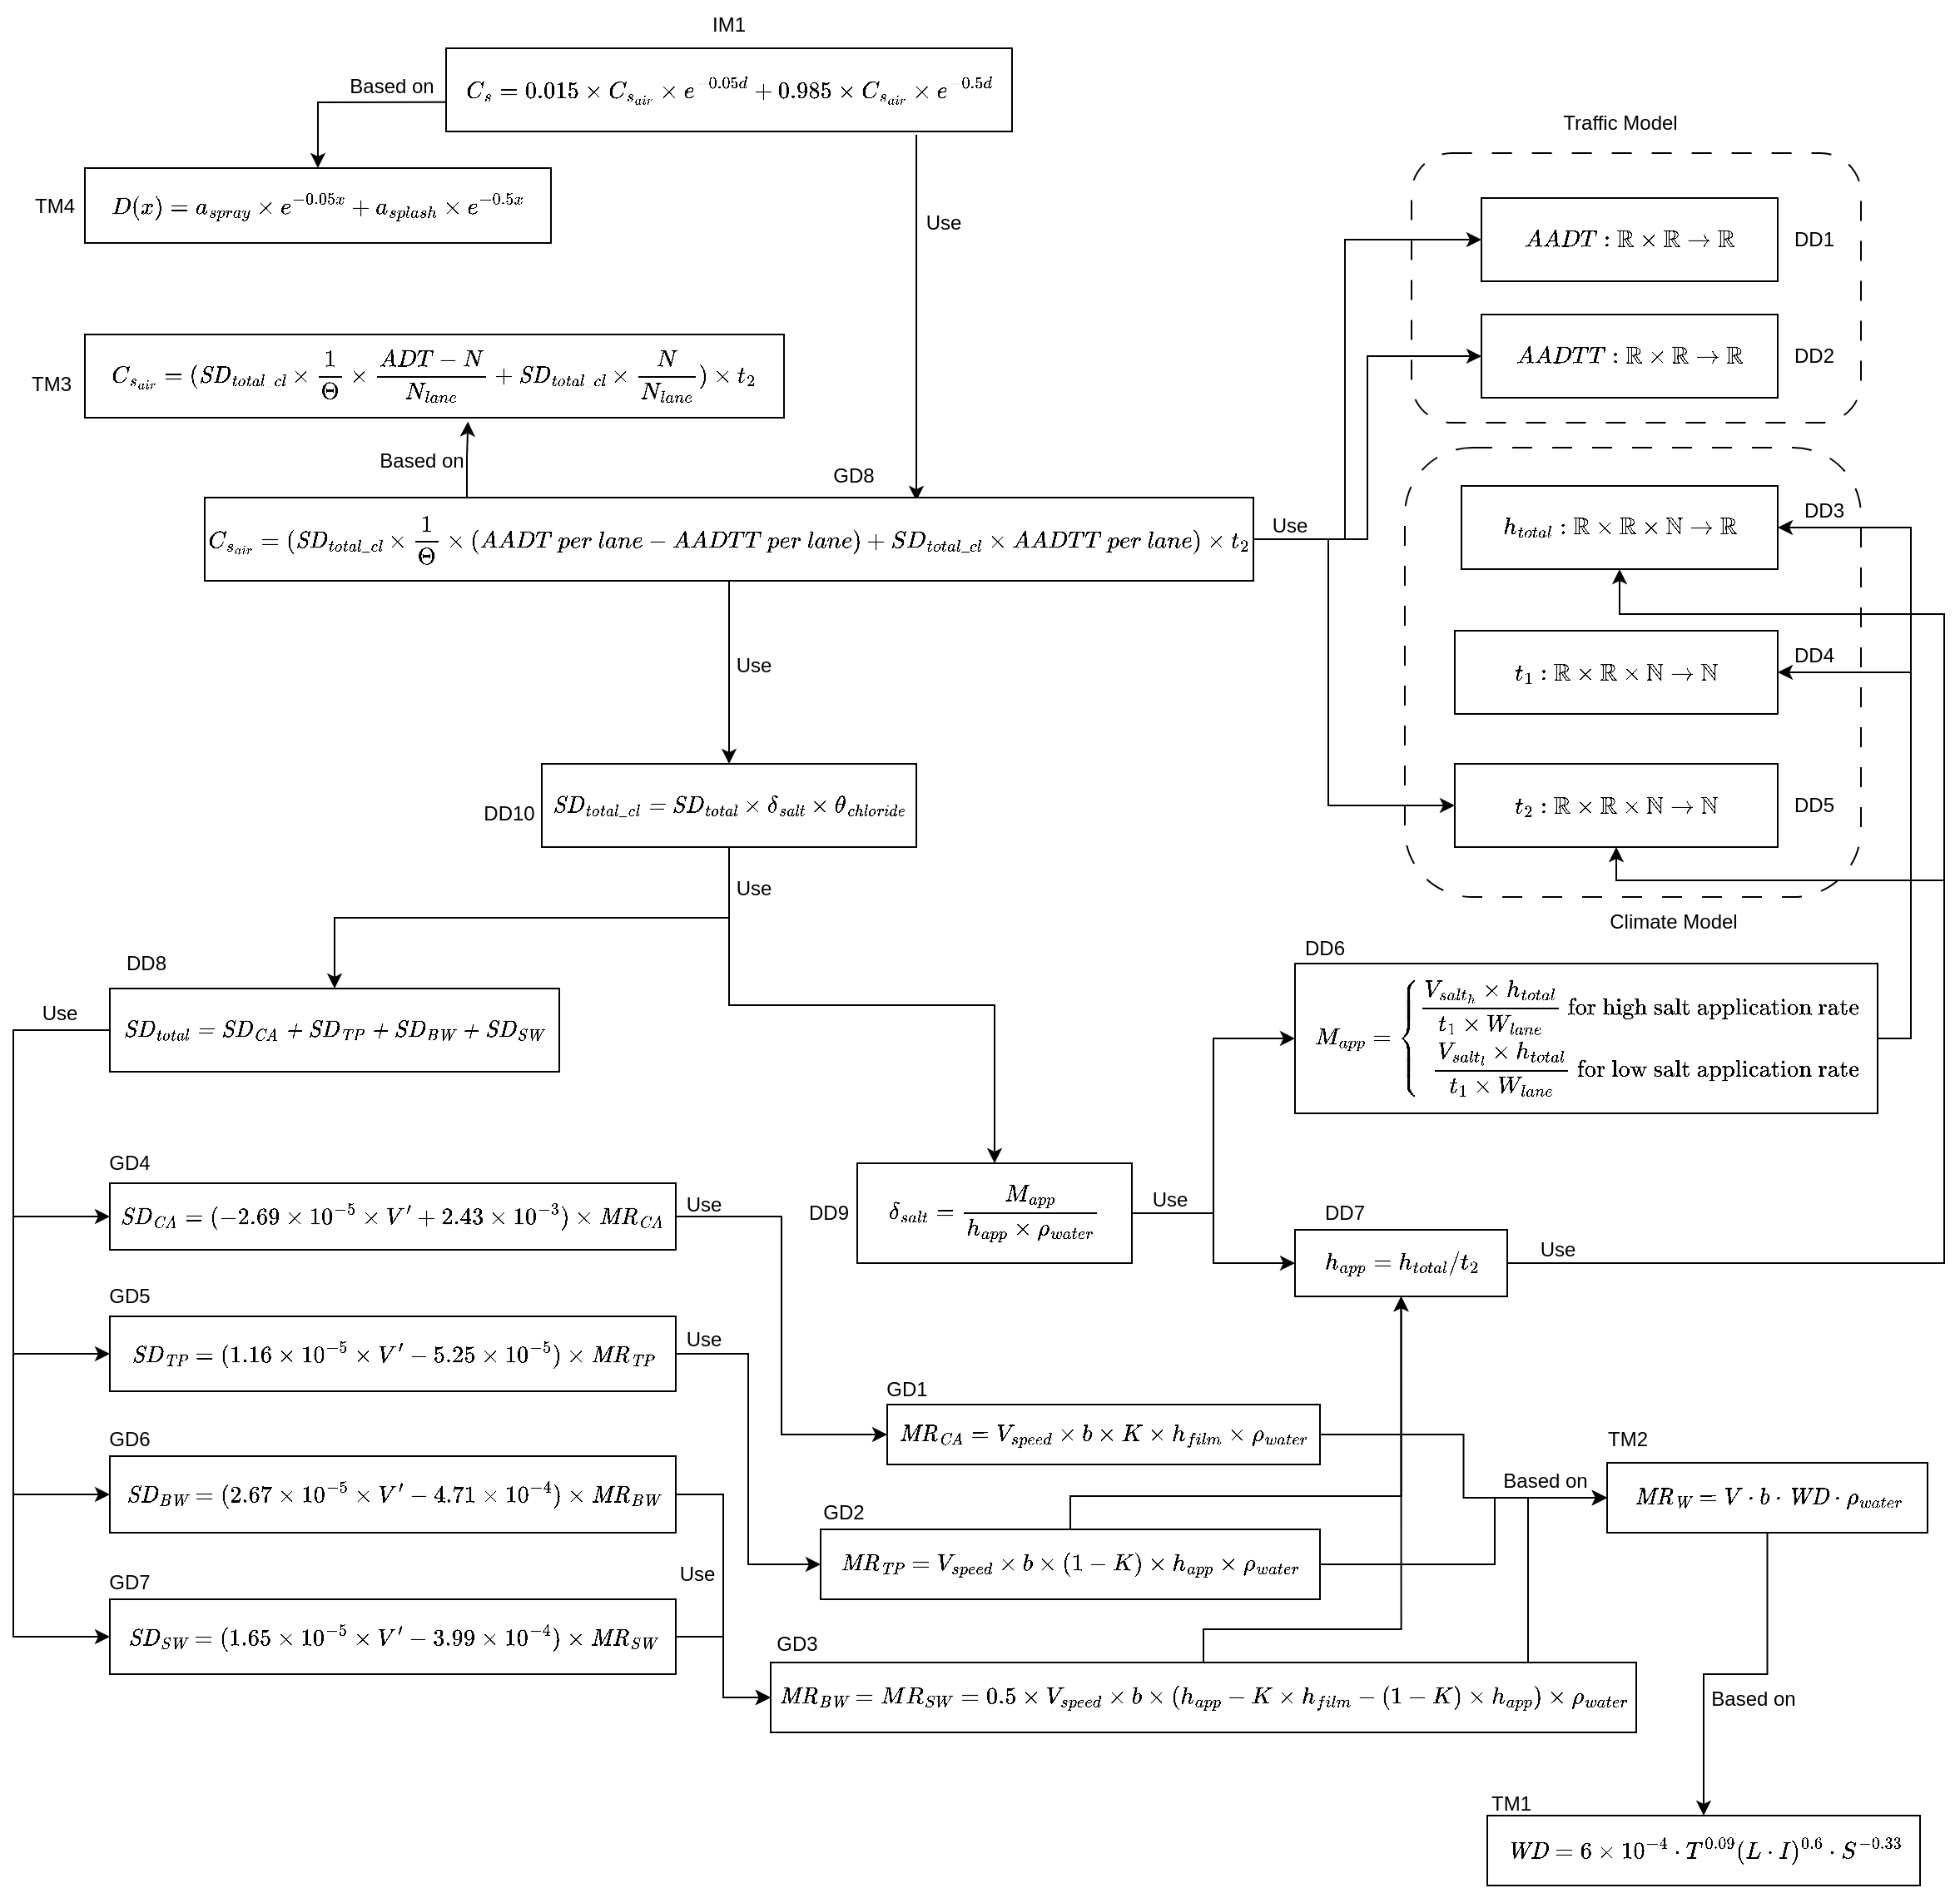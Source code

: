 <mxfile version="24.6.2" type="device">
  <diagram name="Page-1" id="1k6B99gD8dEa5np927o4">
    <mxGraphModel dx="592" dy="1712" grid="1" gridSize="10" guides="1" tooltips="1" connect="1" arrows="1" fold="1" page="1" pageScale="1" pageWidth="850" pageHeight="1100" math="1" shadow="0">
      <root>
        <mxCell id="0" />
        <mxCell id="1" parent="0" />
        <mxCell id="QRUZjEv_CoTgl3wLpoFF-10" value="" style="rounded=1;whiteSpace=wrap;html=1;fillColor=none;strokeColor=default;dashed=1;dashPattern=12 12;" parent="1" vertex="1">
          <mxGeometry x="846" y="-40" width="274" height="270" as="geometry" />
        </mxCell>
        <mxCell id="-X4KIvyzEZClRnqMIglF-11" value="GD8" style="text;html=1;align=center;verticalAlign=middle;whiteSpace=wrap;rounded=0;" parent="1" vertex="1">
          <mxGeometry x="485" y="-38" width="60" height="30" as="geometry" />
        </mxCell>
        <mxCell id="-X4KIvyzEZClRnqMIglF-14" value="IM1" style="text;html=1;align=center;verticalAlign=middle;whiteSpace=wrap;rounded=0;" parent="1" vertex="1">
          <mxGeometry x="410" y="-309" width="60" height="30" as="geometry" />
        </mxCell>
        <mxCell id="QRUZjEv_CoTgl3wLpoFF-20" style="edgeStyle=orthogonalEdgeStyle;rounded=0;orthogonalLoop=1;jettySize=auto;html=1;exitX=0;exitY=0.5;exitDx=0;exitDy=0;entryX=0.5;entryY=0;entryDx=0;entryDy=0;" parent="1" target="QRUZjEv_CoTgl3wLpoFF-19" edge="1">
          <mxGeometry relative="1" as="geometry">
            <mxPoint x="413" y="-248" as="sourcePoint" />
          </mxGeometry>
        </mxCell>
        <mxCell id="QRUZjEv_CoTgl3wLpoFF-62" style="edgeStyle=orthogonalEdgeStyle;rounded=0;orthogonalLoop=1;jettySize=auto;html=1;entryX=0.5;entryY=0;entryDx=0;entryDy=0;" parent="1" edge="1">
          <mxGeometry relative="1" as="geometry">
            <mxPoint x="552.5" y="-228" as="sourcePoint" />
            <mxPoint x="552.5" y="-8" as="targetPoint" />
          </mxGeometry>
        </mxCell>
        <mxCell id="-X4KIvyzEZClRnqMIglF-18" value="$$C_s = 0.015 \times C_{s_{air}} \times e^{-0.05d} + 0.985 \times C_{s_{air}} \times e^{-0.5d}$$" style="rounded=0;whiteSpace=wrap;html=1;" parent="1" vertex="1">
          <mxGeometry x="270" y="-280" width="340" height="50" as="geometry" />
        </mxCell>
        <mxCell id="QRUZjEv_CoTgl3wLpoFF-63" style="edgeStyle=orthogonalEdgeStyle;rounded=0;orthogonalLoop=1;jettySize=auto;html=1;exitX=0.5;exitY=1;exitDx=0;exitDy=0;entryX=0.5;entryY=0;entryDx=0;entryDy=0;" parent="1" source="-X4KIvyzEZClRnqMIglF-19" target="QRUZjEv_CoTgl3wLpoFF-16" edge="1">
          <mxGeometry relative="1" as="geometry" />
        </mxCell>
        <mxCell id="QRUZjEv_CoTgl3wLpoFF-106" style="edgeStyle=orthogonalEdgeStyle;rounded=0;orthogonalLoop=1;jettySize=auto;html=1;entryX=0;entryY=0.5;entryDx=0;entryDy=0;fontFamily=Helvetica;fontSize=12;fontColor=default;" parent="1" source="-X4KIvyzEZClRnqMIglF-19" target="-X4KIvyzEZClRnqMIglF-23" edge="1">
          <mxGeometry relative="1" as="geometry">
            <Array as="points">
              <mxPoint x="810" y="15" />
              <mxPoint x="810" y="-165" />
            </Array>
          </mxGeometry>
        </mxCell>
        <mxCell id="QRUZjEv_CoTgl3wLpoFF-107" style="edgeStyle=orthogonalEdgeStyle;rounded=0;orthogonalLoop=1;jettySize=auto;html=1;entryX=0;entryY=0.5;entryDx=0;entryDy=0;fontFamily=Helvetica;fontSize=12;fontColor=default;" parent="1" source="-X4KIvyzEZClRnqMIglF-19" target="-X4KIvyzEZClRnqMIglF-25" edge="1">
          <mxGeometry relative="1" as="geometry" />
        </mxCell>
        <mxCell id="QRUZjEv_CoTgl3wLpoFF-116" style="edgeStyle=orthogonalEdgeStyle;rounded=0;orthogonalLoop=1;jettySize=auto;html=1;entryX=0;entryY=0.5;entryDx=0;entryDy=0;fontFamily=Helvetica;fontSize=12;fontColor=default;" parent="1" source="-X4KIvyzEZClRnqMIglF-19" target="QRUZjEv_CoTgl3wLpoFF-3" edge="1">
          <mxGeometry relative="1" as="geometry">
            <Array as="points">
              <mxPoint x="800" y="15" />
              <mxPoint x="800" y="175" />
            </Array>
          </mxGeometry>
        </mxCell>
        <mxCell id="-X4KIvyzEZClRnqMIglF-19" value="$$C_{s_{air}} = (\mathit{SD_{total\_cl}} \times \frac{1}{\Theta} \times (AADT~ per~ lane - AADTT ~per~ lane) + SD_{total\_cl} \times AADTT ~per~ lane) \times t_2$$" style="rounded=0;whiteSpace=wrap;html=1;" parent="1" vertex="1">
          <mxGeometry x="125" y="-10" width="630" height="50" as="geometry" />
        </mxCell>
        <mxCell id="-X4KIvyzEZClRnqMIglF-22" value="Use" style="text;html=1;align=center;verticalAlign=middle;whiteSpace=wrap;rounded=0;" parent="1" vertex="1">
          <mxGeometry x="539" y="-190" width="60" height="30" as="geometry" />
        </mxCell>
        <mxCell id="QRUZjEv_CoTgl3wLpoFF-6" value="DD3" style="text;html=1;align=center;verticalAlign=middle;whiteSpace=wrap;rounded=0;" parent="1" vertex="1">
          <mxGeometry x="1067.5" y="-17" width="60" height="30" as="geometry" />
        </mxCell>
        <mxCell id="QRUZjEv_CoTgl3wLpoFF-7" value="DD4" style="text;html=1;align=center;verticalAlign=middle;whiteSpace=wrap;rounded=0;" parent="1" vertex="1">
          <mxGeometry x="1062" y="70" width="60" height="30" as="geometry" />
        </mxCell>
        <mxCell id="QRUZjEv_CoTgl3wLpoFF-8" value="DD5" style="text;html=1;align=center;verticalAlign=middle;whiteSpace=wrap;rounded=0;" parent="1" vertex="1">
          <mxGeometry x="1062" y="160" width="60" height="30" as="geometry" />
        </mxCell>
        <mxCell id="QRUZjEv_CoTgl3wLpoFF-102" style="edgeStyle=orthogonalEdgeStyle;rounded=0;orthogonalLoop=1;jettySize=auto;html=1;entryX=0.5;entryY=0;entryDx=0;entryDy=0;" parent="1" source="QRUZjEv_CoTgl3wLpoFF-16" target="QRUZjEv_CoTgl3wLpoFF-18" edge="1">
          <mxGeometry relative="1" as="geometry" />
        </mxCell>
        <mxCell id="QRUZjEv_CoTgl3wLpoFF-103" style="edgeStyle=orthogonalEdgeStyle;rounded=0;orthogonalLoop=1;jettySize=auto;html=1;entryX=0.5;entryY=0;entryDx=0;entryDy=0;" parent="1" source="QRUZjEv_CoTgl3wLpoFF-16" target="QRUZjEv_CoTgl3wLpoFF-17" edge="1">
          <mxGeometry relative="1" as="geometry" />
        </mxCell>
        <mxCell id="QRUZjEv_CoTgl3wLpoFF-16" value="$$\mathit{SD_{total\_cl} =SD_{total} \times \delta_{salt} \times \theta_{chloride}}$$" style="rounded=0;whiteSpace=wrap;html=1;" parent="1" vertex="1">
          <mxGeometry x="327.5" y="150" width="225" height="50" as="geometry" />
        </mxCell>
        <mxCell id="QRUZjEv_CoTgl3wLpoFF-104" style="edgeStyle=orthogonalEdgeStyle;rounded=0;orthogonalLoop=1;jettySize=auto;html=1;entryX=0;entryY=0.5;entryDx=0;entryDy=0;fontFamily=Helvetica;fontSize=12;fontColor=default;" parent="1" source="QRUZjEv_CoTgl3wLpoFF-18" target="QRUZjEv_CoTgl3wLpoFF-25" edge="1">
          <mxGeometry relative="1" as="geometry" />
        </mxCell>
        <mxCell id="QRUZjEv_CoTgl3wLpoFF-105" style="edgeStyle=orthogonalEdgeStyle;rounded=0;orthogonalLoop=1;jettySize=auto;html=1;entryX=0;entryY=0.5;entryDx=0;entryDy=0;fontFamily=Helvetica;fontSize=12;fontColor=default;" parent="1" source="QRUZjEv_CoTgl3wLpoFF-18" target="QRUZjEv_CoTgl3wLpoFF-26" edge="1">
          <mxGeometry relative="1" as="geometry" />
        </mxCell>
        <mxCell id="QRUZjEv_CoTgl3wLpoFF-18" value="$$\delta_{salt} =\frac{M_{app}}{h_{app} \times \rho_{water}}$$" style="rounded=0;whiteSpace=wrap;html=1;" parent="1" vertex="1">
          <mxGeometry x="517" y="390" width="165" height="60" as="geometry" />
        </mxCell>
        <mxCell id="QRUZjEv_CoTgl3wLpoFF-19" value="$$D(x) = a_{spray} \times e^{-0.05x} + a_{splash} \times e^{-0.5x}$$" style="rounded=0;whiteSpace=wrap;html=1;" parent="1" vertex="1">
          <mxGeometry x="53" y="-208" width="280" height="45" as="geometry" />
        </mxCell>
        <mxCell id="QRUZjEv_CoTgl3wLpoFF-21" value="Based on" style="text;html=1;align=center;verticalAlign=middle;resizable=0;points=[];autosize=1;strokeColor=none;fillColor=none;" parent="1" vertex="1">
          <mxGeometry x="202" y="-272" width="70" height="30" as="geometry" />
        </mxCell>
        <mxCell id="QRUZjEv_CoTgl3wLpoFF-22" value="DD10" style="text;html=1;align=center;verticalAlign=middle;whiteSpace=wrap;rounded=0;" parent="1" vertex="1">
          <mxGeometry x="278" y="165" width="60" height="30" as="geometry" />
        </mxCell>
        <mxCell id="QRUZjEv_CoTgl3wLpoFF-24" value="DD9" style="text;html=1;align=center;verticalAlign=middle;whiteSpace=wrap;rounded=0;" parent="1" vertex="1">
          <mxGeometry x="470" y="405" width="60" height="30" as="geometry" />
        </mxCell>
        <mxCell id="QRUZjEv_CoTgl3wLpoFF-111" style="edgeStyle=orthogonalEdgeStyle;rounded=0;orthogonalLoop=1;jettySize=auto;html=1;entryX=0.5;entryY=1;entryDx=0;entryDy=0;fontFamily=Helvetica;fontSize=12;fontColor=default;" parent="1" source="QRUZjEv_CoTgl3wLpoFF-26" target="QRUZjEv_CoTgl3wLpoFF-3" edge="1">
          <mxGeometry relative="1" as="geometry">
            <Array as="points">
              <mxPoint x="1170" y="450" />
              <mxPoint x="1170" y="220" />
              <mxPoint x="973" y="220" />
            </Array>
          </mxGeometry>
        </mxCell>
        <mxCell id="QRUZjEv_CoTgl3wLpoFF-114" style="edgeStyle=orthogonalEdgeStyle;rounded=0;orthogonalLoop=1;jettySize=auto;html=1;entryX=0.5;entryY=1;entryDx=0;entryDy=0;fontFamily=Helvetica;fontSize=12;fontColor=default;" parent="1" source="QRUZjEv_CoTgl3wLpoFF-26" target="-X4KIvyzEZClRnqMIglF-26" edge="1">
          <mxGeometry relative="1" as="geometry">
            <Array as="points">
              <mxPoint x="1170" y="450" />
              <mxPoint x="1170" y="60" />
              <mxPoint x="975" y="60" />
            </Array>
          </mxGeometry>
        </mxCell>
        <mxCell id="QRUZjEv_CoTgl3wLpoFF-26" value="$$h_{app} = h_{total}/t_2$$" style="rounded=0;whiteSpace=wrap;html=1;" parent="1" vertex="1">
          <mxGeometry x="780" y="430" width="127.5" height="40" as="geometry" />
        </mxCell>
        <mxCell id="QRUZjEv_CoTgl3wLpoFF-28" value="DD7" style="text;html=1;align=center;verticalAlign=middle;whiteSpace=wrap;rounded=0;" parent="1" vertex="1">
          <mxGeometry x="780" y="405" width="60" height="30" as="geometry" />
        </mxCell>
        <mxCell id="QRUZjEv_CoTgl3wLpoFF-52" value="TM4" style="text;html=1;align=center;verticalAlign=middle;whiteSpace=wrap;rounded=0;" parent="1" vertex="1">
          <mxGeometry x="5" y="-200.5" width="60" height="30" as="geometry" />
        </mxCell>
        <mxCell id="QRUZjEv_CoTgl3wLpoFF-53" value="$$C_{{s}_{air}} = (\mathit{SD_{total\_cl}} \times \frac{1}{\Theta} \times \frac{ADT-N}{N_{lane}}+ \mathit{SD_{total\_cl}} \times \frac{N}{N_{lane}}) \times t_2$$" style="rounded=0;whiteSpace=wrap;html=1;" parent="1" vertex="1">
          <mxGeometry x="53" y="-108" width="420" height="50" as="geometry" />
        </mxCell>
        <mxCell id="QRUZjEv_CoTgl3wLpoFF-54" value="TM3" style="text;html=1;align=center;verticalAlign=middle;whiteSpace=wrap;rounded=0;" parent="1" vertex="1">
          <mxGeometry x="3" y="-93" width="60" height="30" as="geometry" />
        </mxCell>
        <mxCell id="QRUZjEv_CoTgl3wLpoFF-59" value="$$\mathit{WD} = 6 \times 10^{-4} \cdot T^{0.09} (L \cdot I)^{0.6} \cdot S^{-0.33}$$" style="rounded=0;whiteSpace=wrap;html=1;" parent="1" vertex="1">
          <mxGeometry x="895.5" y="782" width="260" height="42" as="geometry" />
        </mxCell>
        <mxCell id="QRUZjEv_CoTgl3wLpoFF-60" value="TM1" style="text;html=1;align=center;verticalAlign=middle;whiteSpace=wrap;rounded=0;" parent="1" vertex="1">
          <mxGeometry x="880" y="760" width="60" height="30" as="geometry" />
        </mxCell>
        <mxCell id="QRUZjEv_CoTgl3wLpoFF-66" value="Use" style="text;html=1;align=center;verticalAlign=middle;whiteSpace=wrap;rounded=0;" parent="1" vertex="1">
          <mxGeometry x="425" y="76" width="60" height="30" as="geometry" />
        </mxCell>
        <mxCell id="QRUZjEv_CoTgl3wLpoFF-72" value="Use" style="text;html=1;align=center;verticalAlign=middle;whiteSpace=wrap;rounded=0;" parent="1" vertex="1">
          <mxGeometry x="675" y="397" width="60" height="30" as="geometry" />
        </mxCell>
        <mxCell id="QRUZjEv_CoTgl3wLpoFF-4" value="DD1" style="text;html=1;align=center;verticalAlign=middle;whiteSpace=wrap;rounded=0;" parent="1" vertex="1">
          <mxGeometry x="1062" y="-180" width="60" height="30" as="geometry" />
        </mxCell>
        <mxCell id="QRUZjEv_CoTgl3wLpoFF-5" value="DD2" style="text;html=1;align=center;verticalAlign=middle;whiteSpace=wrap;rounded=0;" parent="1" vertex="1">
          <mxGeometry x="1062" y="-110" width="60" height="30" as="geometry" />
        </mxCell>
        <mxCell id="QRUZjEv_CoTgl3wLpoFF-109" style="edgeStyle=orthogonalEdgeStyle;rounded=0;orthogonalLoop=1;jettySize=auto;html=1;entryX=1;entryY=0.5;entryDx=0;entryDy=0;fontFamily=Helvetica;fontSize=12;fontColor=default;" parent="1" source="QRUZjEv_CoTgl3wLpoFF-25" target="QRUZjEv_CoTgl3wLpoFF-2" edge="1">
          <mxGeometry relative="1" as="geometry">
            <Array as="points">
              <mxPoint x="1150" y="315" />
              <mxPoint x="1150" y="95" />
            </Array>
          </mxGeometry>
        </mxCell>
        <mxCell id="QRUZjEv_CoTgl3wLpoFF-115" style="edgeStyle=orthogonalEdgeStyle;rounded=0;orthogonalLoop=1;jettySize=auto;html=1;entryX=1;entryY=0.5;entryDx=0;entryDy=0;fontFamily=Helvetica;fontSize=12;fontColor=default;" parent="1" source="QRUZjEv_CoTgl3wLpoFF-25" target="-X4KIvyzEZClRnqMIglF-26" edge="1">
          <mxGeometry relative="1" as="geometry">
            <Array as="points">
              <mxPoint x="1150" y="315" />
              <mxPoint x="1150" y="8" />
            </Array>
          </mxGeometry>
        </mxCell>
        <mxCell id="QRUZjEv_CoTgl3wLpoFF-25" value="$$M_{app}= \left\{ \begin{aligned}&amp;nbsp;\frac{V_{salt_h} \times h_{total}}{t_1 \times W_{lane}} ~ \text{for high salt application rate} \\&lt;br&gt;&amp;nbsp;\frac{V_{salt_l} \times h_{total}}{t_1 \times W_{lane}} ~&amp;nbsp; \text{for low salt application rate}&amp;nbsp;\end{aligned} \right.$$" style="rounded=0;whiteSpace=wrap;html=1;fontStyle=1" parent="1" vertex="1">
          <mxGeometry x="780" y="270" width="350" height="90" as="geometry" />
        </mxCell>
        <mxCell id="QRUZjEv_CoTgl3wLpoFF-1" value="" style="rounded=1;whiteSpace=wrap;html=1;fillColor=none;strokeColor=default;dashed=1;dashPattern=12 12;" parent="1" vertex="1">
          <mxGeometry x="850" y="-217" width="270" height="162" as="geometry" />
        </mxCell>
        <mxCell id="QRUZjEv_CoTgl3wLpoFF-27" value="DD6" style="text;html=1;align=center;verticalAlign=middle;whiteSpace=wrap;rounded=0;" parent="1" vertex="1">
          <mxGeometry x="768" y="246" width="60" height="30" as="geometry" />
        </mxCell>
        <mxCell id="-X4KIvyzEZClRnqMIglF-23" value="$$AADT:\mathbb{R} \times \mathbb{R} \rightarrow \mathbb{R}  $$" style="rounded=0;whiteSpace=wrap;html=1;" parent="1" vertex="1">
          <mxGeometry x="892" y="-190" width="178" height="50" as="geometry" />
        </mxCell>
        <mxCell id="-X4KIvyzEZClRnqMIglF-25" value="$$AADTT:\mathbb{R} \times \mathbb{R} \rightarrow \mathbb{R}  $$" style="rounded=0;whiteSpace=wrap;html=1;" parent="1" vertex="1">
          <mxGeometry x="892" y="-120" width="178" height="50" as="geometry" />
        </mxCell>
        <mxCell id="-X4KIvyzEZClRnqMIglF-26" value="$$h_{total}: \mathbb{R} \times \mathbb{R} \times \mathbb{N}&amp;nbsp; \rightarrow \mathbb{R}$$" style="rounded=0;whiteSpace=wrap;html=1;" parent="1" vertex="1">
          <mxGeometry x="880" y="-17" width="190" height="50" as="geometry" />
        </mxCell>
        <mxCell id="QRUZjEv_CoTgl3wLpoFF-2" value="$$t_1: \mathbb{R} \times \mathbb{R} \times \mathbb{N}&amp;nbsp; \rightarrow&amp;nbsp;\mathbb{N}$$" style="rounded=0;whiteSpace=wrap;html=1;" parent="1" vertex="1">
          <mxGeometry x="876" y="70" width="194" height="50" as="geometry" />
        </mxCell>
        <mxCell id="QRUZjEv_CoTgl3wLpoFF-3" value="$$t_2: \mathbb{R} \times \mathbb{R} \times \mathbb{N}&amp;nbsp; \rightarrow&amp;nbsp;\mathbb{N}$$" style="rounded=0;whiteSpace=wrap;html=1;" parent="1" vertex="1">
          <mxGeometry x="876" y="150" width="194" height="50" as="geometry" />
        </mxCell>
        <mxCell id="QRUZjEv_CoTgl3wLpoFF-9" value="Traffic Model" style="text;html=1;align=center;verticalAlign=middle;whiteSpace=wrap;rounded=0;" parent="1" vertex="1">
          <mxGeometry x="927.5" y="-250" width="95" height="30" as="geometry" />
        </mxCell>
        <mxCell id="QRUZjEv_CoTgl3wLpoFF-11" value="Climate Model" style="text;html=1;align=center;verticalAlign=middle;whiteSpace=wrap;rounded=0;" parent="1" vertex="1">
          <mxGeometry x="959.5" y="230" width="95" height="30" as="geometry" />
        </mxCell>
        <mxCell id="QRUZjEv_CoTgl3wLpoFF-117" value="Use" style="text;html=1;align=center;verticalAlign=middle;whiteSpace=wrap;rounded=0;" parent="1" vertex="1">
          <mxGeometry x="907.5" y="427" width="60" height="30" as="geometry" />
        </mxCell>
        <mxCell id="QRUZjEv_CoTgl3wLpoFF-118" value="Use" style="text;html=1;align=center;verticalAlign=middle;whiteSpace=wrap;rounded=0;" parent="1" vertex="1">
          <mxGeometry x="747" y="-8" width="60" height="30" as="geometry" />
        </mxCell>
        <mxCell id="QRUZjEv_CoTgl3wLpoFF-119" value="Use" style="text;html=1;align=center;verticalAlign=middle;whiteSpace=wrap;rounded=0;" parent="1" vertex="1">
          <mxGeometry x="425" y="210" width="60" height="30" as="geometry" />
        </mxCell>
        <mxCell id="QRUZjEv_CoTgl3wLpoFF-120" style="edgeStyle=orthogonalEdgeStyle;rounded=0;orthogonalLoop=1;jettySize=auto;html=1;entryX=0;entryY=0.5;entryDx=0;entryDy=0;fontFamily=Helvetica;fontSize=12;fontColor=default;" parent="1" source="QRUZjEv_CoTgl3wLpoFF-17" target="QRUZjEv_CoTgl3wLpoFF-33" edge="1">
          <mxGeometry relative="1" as="geometry">
            <Array as="points">
              <mxPoint x="10" y="310" />
              <mxPoint x="10" y="422" />
            </Array>
          </mxGeometry>
        </mxCell>
        <mxCell id="QRUZjEv_CoTgl3wLpoFF-121" style="edgeStyle=orthogonalEdgeStyle;rounded=0;orthogonalLoop=1;jettySize=auto;html=1;entryX=0;entryY=0.5;entryDx=0;entryDy=0;fontFamily=Helvetica;fontSize=12;fontColor=default;" parent="1" source="QRUZjEv_CoTgl3wLpoFF-17" target="QRUZjEv_CoTgl3wLpoFF-37" edge="1">
          <mxGeometry relative="1" as="geometry">
            <Array as="points">
              <mxPoint x="10" y="310" />
              <mxPoint x="10" y="504" />
            </Array>
          </mxGeometry>
        </mxCell>
        <mxCell id="QRUZjEv_CoTgl3wLpoFF-122" style="edgeStyle=orthogonalEdgeStyle;rounded=0;orthogonalLoop=1;jettySize=auto;html=1;entryX=0;entryY=0.5;entryDx=0;entryDy=0;fontFamily=Helvetica;fontSize=12;fontColor=default;" parent="1" source="QRUZjEv_CoTgl3wLpoFF-17" target="QRUZjEv_CoTgl3wLpoFF-38" edge="1">
          <mxGeometry relative="1" as="geometry">
            <Array as="points">
              <mxPoint x="10" y="310" />
              <mxPoint x="10" y="589" />
            </Array>
          </mxGeometry>
        </mxCell>
        <mxCell id="QRUZjEv_CoTgl3wLpoFF-123" style="edgeStyle=orthogonalEdgeStyle;rounded=0;orthogonalLoop=1;jettySize=auto;html=1;entryX=0;entryY=0.5;entryDx=0;entryDy=0;fontFamily=Helvetica;fontSize=12;fontColor=default;" parent="1" source="QRUZjEv_CoTgl3wLpoFF-17" target="QRUZjEv_CoTgl3wLpoFF-39" edge="1">
          <mxGeometry relative="1" as="geometry">
            <Array as="points">
              <mxPoint x="10" y="310" />
              <mxPoint x="10" y="674" />
            </Array>
          </mxGeometry>
        </mxCell>
        <mxCell id="QRUZjEv_CoTgl3wLpoFF-17" value="$$\mathit{SD_{total} = SD_{CA} + SD_{TP} + SD_{BW} + SD_{SW}}$$" style="rounded=0;whiteSpace=wrap;html=1;" parent="1" vertex="1">
          <mxGeometry x="68" y="285" width="270" height="50" as="geometry" />
        </mxCell>
        <mxCell id="QRUZjEv_CoTgl3wLpoFF-23" value="DD8" style="text;html=1;align=center;verticalAlign=middle;whiteSpace=wrap;rounded=0;" parent="1" vertex="1">
          <mxGeometry x="60" y="255" width="60" height="30" as="geometry" />
        </mxCell>
        <mxCell id="QRUZjEv_CoTgl3wLpoFF-127" style="edgeStyle=orthogonalEdgeStyle;rounded=0;orthogonalLoop=1;jettySize=auto;html=1;entryX=0;entryY=0.5;entryDx=0;entryDy=0;fontFamily=Helvetica;fontSize=12;fontColor=default;" parent="1" source="QRUZjEv_CoTgl3wLpoFF-33" target="QRUZjEv_CoTgl3wLpoFF-44" edge="1">
          <mxGeometry relative="1" as="geometry" />
        </mxCell>
        <mxCell id="QRUZjEv_CoTgl3wLpoFF-33" value="$$\mathit{SD_{CA}} = (-2.69 \times 10^{-5} \times V&#39; + 2.43 \times 10^{-3}) \times \mathit{MR_{CA}}$$" style="rounded=0;whiteSpace=wrap;html=1;" parent="1" vertex="1">
          <mxGeometry x="68" y="402" width="340" height="40" as="geometry" />
        </mxCell>
        <mxCell id="QRUZjEv_CoTgl3wLpoFF-128" style="edgeStyle=orthogonalEdgeStyle;rounded=0;orthogonalLoop=1;jettySize=auto;html=1;entryX=0;entryY=0.5;entryDx=0;entryDy=0;fontFamily=Helvetica;fontSize=12;fontColor=default;" parent="1" source="QRUZjEv_CoTgl3wLpoFF-37" target="QRUZjEv_CoTgl3wLpoFF-48" edge="1">
          <mxGeometry relative="1" as="geometry" />
        </mxCell>
        <mxCell id="QRUZjEv_CoTgl3wLpoFF-37" value="$$\mathit{SD_{TP}} = (1.16 \times 10^{-5} \times V&#39; - 5.25 \times 10^{-5}) \times \mathit{MR_{TP}}$$" style="rounded=0;whiteSpace=wrap;html=1;" parent="1" vertex="1">
          <mxGeometry x="68" y="482" width="340" height="45" as="geometry" />
        </mxCell>
        <mxCell id="QRUZjEv_CoTgl3wLpoFF-131" style="edgeStyle=orthogonalEdgeStyle;rounded=0;orthogonalLoop=1;jettySize=auto;html=1;entryX=0;entryY=0.5;entryDx=0;entryDy=0;fontFamily=Helvetica;fontSize=12;fontColor=default;" parent="1" source="QRUZjEv_CoTgl3wLpoFF-38" target="QRUZjEv_CoTgl3wLpoFF-49" edge="1">
          <mxGeometry relative="1" as="geometry" />
        </mxCell>
        <mxCell id="QRUZjEv_CoTgl3wLpoFF-38" value="$$\mathit{SD_{BW}} = (2.67 \times 10^{-5} \times V&#39; - 4.71 \times 10^{-4}) \times \mathit{MR_{BW}}$$" style="rounded=0;whiteSpace=wrap;html=1;" parent="1" vertex="1">
          <mxGeometry x="68" y="566" width="340" height="46" as="geometry" />
        </mxCell>
        <mxCell id="QRUZjEv_CoTgl3wLpoFF-129" style="edgeStyle=orthogonalEdgeStyle;rounded=0;orthogonalLoop=1;jettySize=auto;html=1;entryX=0;entryY=0.5;entryDx=0;entryDy=0;fontFamily=Helvetica;fontSize=12;fontColor=default;" parent="1" source="QRUZjEv_CoTgl3wLpoFF-39" target="QRUZjEv_CoTgl3wLpoFF-49" edge="1">
          <mxGeometry relative="1" as="geometry" />
        </mxCell>
        <mxCell id="QRUZjEv_CoTgl3wLpoFF-39" value="$$\mathit{SD_{SW}} = (1.65 \times 10^{-5} \times V&#39; - 3.99 \times 10^{-4}) \times \mathit{MR_{SW}}$$" style="rounded=0;whiteSpace=wrap;html=1;" parent="1" vertex="1">
          <mxGeometry x="68" y="652" width="340" height="45" as="geometry" />
        </mxCell>
        <mxCell id="QRUZjEv_CoTgl3wLpoFF-40" value="GD4" style="text;html=1;align=center;verticalAlign=middle;whiteSpace=wrap;rounded=0;" parent="1" vertex="1">
          <mxGeometry x="50" y="375" width="60" height="30" as="geometry" />
        </mxCell>
        <mxCell id="QRUZjEv_CoTgl3wLpoFF-42" value="GD5" style="text;html=1;align=center;verticalAlign=middle;whiteSpace=wrap;rounded=0;" parent="1" vertex="1">
          <mxGeometry x="50" y="455" width="60" height="30" as="geometry" />
        </mxCell>
        <mxCell id="QRUZjEv_CoTgl3wLpoFF-124" value="Use" style="text;html=1;align=center;verticalAlign=middle;whiteSpace=wrap;rounded=0;" parent="1" vertex="1">
          <mxGeometry x="8" y="285" width="60" height="30" as="geometry" />
        </mxCell>
        <mxCell id="QRUZjEv_CoTgl3wLpoFF-125" value="GD6" style="text;html=1;align=center;verticalAlign=middle;whiteSpace=wrap;rounded=0;" parent="1" vertex="1">
          <mxGeometry x="50" y="541" width="60" height="30" as="geometry" />
        </mxCell>
        <mxCell id="QRUZjEv_CoTgl3wLpoFF-126" value="GD7" style="text;html=1;align=center;verticalAlign=middle;whiteSpace=wrap;rounded=0;" parent="1" vertex="1">
          <mxGeometry x="50" y="627" width="60" height="30" as="geometry" />
        </mxCell>
        <mxCell id="QRUZjEv_CoTgl3wLpoFF-137" style="edgeStyle=orthogonalEdgeStyle;rounded=0;orthogonalLoop=1;jettySize=auto;html=1;entryX=0;entryY=0.5;entryDx=0;entryDy=0;fontFamily=Helvetica;fontSize=12;fontColor=default;" parent="1" source="QRUZjEv_CoTgl3wLpoFF-44" target="QRUZjEv_CoTgl3wLpoFF-57" edge="1">
          <mxGeometry relative="1" as="geometry" />
        </mxCell>
        <mxCell id="QRUZjEv_CoTgl3wLpoFF-44" value="$$\mathit{MR_{CA}} = V_{speed} \times b \times K \times h_{film} \times \rho_{water}$$" style="rounded=0;whiteSpace=wrap;html=1;" parent="1" vertex="1">
          <mxGeometry x="535" y="535" width="260" height="36" as="geometry" />
        </mxCell>
        <mxCell id="QRUZjEv_CoTgl3wLpoFF-45" value="GD1" style="text;html=1;align=center;verticalAlign=middle;whiteSpace=wrap;rounded=0;" parent="1" vertex="1">
          <mxGeometry x="517" y="511" width="60" height="30" as="geometry" />
        </mxCell>
        <mxCell id="QRUZjEv_CoTgl3wLpoFF-46" value="GD2" style="text;html=1;align=center;verticalAlign=middle;whiteSpace=wrap;rounded=0;" parent="1" vertex="1">
          <mxGeometry x="479" y="585" width="60" height="30" as="geometry" />
        </mxCell>
        <mxCell id="QRUZjEv_CoTgl3wLpoFF-139" style="edgeStyle=orthogonalEdgeStyle;rounded=0;orthogonalLoop=1;jettySize=auto;html=1;fontFamily=Helvetica;fontSize=12;fontColor=default;" parent="1" source="QRUZjEv_CoTgl3wLpoFF-48" target="QRUZjEv_CoTgl3wLpoFF-57" edge="1">
          <mxGeometry relative="1" as="geometry">
            <Array as="points">
              <mxPoint x="900" y="631" />
              <mxPoint x="900" y="591" />
            </Array>
          </mxGeometry>
        </mxCell>
        <mxCell id="QRUZjEv_CoTgl3wLpoFF-146" style="edgeStyle=orthogonalEdgeStyle;rounded=0;orthogonalLoop=1;jettySize=auto;html=1;entryX=0.5;entryY=1;entryDx=0;entryDy=0;fontFamily=Helvetica;fontSize=12;fontColor=default;" parent="1" source="QRUZjEv_CoTgl3wLpoFF-48" target="QRUZjEv_CoTgl3wLpoFF-26" edge="1">
          <mxGeometry relative="1" as="geometry">
            <Array as="points">
              <mxPoint x="645" y="590" />
              <mxPoint x="844" y="590" />
            </Array>
          </mxGeometry>
        </mxCell>
        <mxCell id="QRUZjEv_CoTgl3wLpoFF-48" value="$$\mathit{MR_{TP}} = V_{speed} \times b \times (1-K) \times h_{app} \times \rho_{water}$$" style="rounded=0;whiteSpace=wrap;html=1;" parent="1" vertex="1">
          <mxGeometry x="495" y="610" width="300" height="42" as="geometry" />
        </mxCell>
        <mxCell id="QRUZjEv_CoTgl3wLpoFF-47" value="GD3" style="text;html=1;align=center;verticalAlign=middle;whiteSpace=wrap;rounded=0;" parent="1" vertex="1">
          <mxGeometry x="451" y="664" width="60" height="30" as="geometry" />
        </mxCell>
        <mxCell id="QRUZjEv_CoTgl3wLpoFF-140" style="edgeStyle=orthogonalEdgeStyle;rounded=0;orthogonalLoop=1;jettySize=auto;html=1;entryX=0;entryY=0.5;entryDx=0;entryDy=0;fontFamily=Helvetica;fontSize=12;fontColor=default;" parent="1" source="QRUZjEv_CoTgl3wLpoFF-49" target="QRUZjEv_CoTgl3wLpoFF-57" edge="1">
          <mxGeometry relative="1" as="geometry">
            <Array as="points">
              <mxPoint x="920" y="591" />
            </Array>
          </mxGeometry>
        </mxCell>
        <mxCell id="QRUZjEv_CoTgl3wLpoFF-147" style="edgeStyle=orthogonalEdgeStyle;rounded=0;orthogonalLoop=1;jettySize=auto;html=1;entryX=0.5;entryY=1;entryDx=0;entryDy=0;fontFamily=Helvetica;fontSize=12;fontColor=default;" parent="1" source="QRUZjEv_CoTgl3wLpoFF-49" target="QRUZjEv_CoTgl3wLpoFF-26" edge="1">
          <mxGeometry relative="1" as="geometry">
            <Array as="points">
              <mxPoint x="725" y="670" />
              <mxPoint x="844" y="670" />
            </Array>
          </mxGeometry>
        </mxCell>
        <mxCell id="QRUZjEv_CoTgl3wLpoFF-49" value="$$\mathit{MR_{BW}} = MR_{SW} = 0.5 \times V_{speed} \times b \times (h_{app} - K \times h_{film} - (1-K) \times h_{app}) \times \rho_{water}$$" style="rounded=0;whiteSpace=wrap;html=1;" parent="1" vertex="1">
          <mxGeometry x="465" y="690" width="520" height="42" as="geometry" />
        </mxCell>
        <mxCell id="QRUZjEv_CoTgl3wLpoFF-133" value="Use" style="text;html=1;align=center;verticalAlign=middle;whiteSpace=wrap;rounded=0;" parent="1" vertex="1">
          <mxGeometry x="395" y="400" width="60" height="30" as="geometry" />
        </mxCell>
        <mxCell id="QRUZjEv_CoTgl3wLpoFF-134" value="Use" style="text;html=1;align=center;verticalAlign=middle;whiteSpace=wrap;rounded=0;" parent="1" vertex="1">
          <mxGeometry x="395" y="481" width="60" height="30" as="geometry" />
        </mxCell>
        <mxCell id="QRUZjEv_CoTgl3wLpoFF-135" value="Use" style="text;html=1;align=center;verticalAlign=middle;whiteSpace=wrap;rounded=0;" parent="1" vertex="1">
          <mxGeometry x="391" y="622" width="60" height="30" as="geometry" />
        </mxCell>
        <mxCell id="QRUZjEv_CoTgl3wLpoFF-142" style="edgeStyle=orthogonalEdgeStyle;rounded=0;orthogonalLoop=1;jettySize=auto;html=1;fontFamily=Helvetica;fontSize=12;fontColor=default;" parent="1" source="QRUZjEv_CoTgl3wLpoFF-57" target="QRUZjEv_CoTgl3wLpoFF-59" edge="1">
          <mxGeometry relative="1" as="geometry" />
        </mxCell>
        <mxCell id="QRUZjEv_CoTgl3wLpoFF-57" value="$$\mathit{MR_W} = V \cdot b \cdot \mathit{WD} \cdot \rho_{water}$$" style="rounded=0;whiteSpace=wrap;html=1;" parent="1" vertex="1">
          <mxGeometry x="967.5" y="570" width="192.5" height="42" as="geometry" />
        </mxCell>
        <mxCell id="QRUZjEv_CoTgl3wLpoFF-58" value="TM2" style="text;html=1;align=center;verticalAlign=middle;whiteSpace=wrap;rounded=0;" parent="1" vertex="1">
          <mxGeometry x="950" y="541" width="60" height="30" as="geometry" />
        </mxCell>
        <mxCell id="QRUZjEv_CoTgl3wLpoFF-141" value="Based on" style="text;html=1;align=center;verticalAlign=middle;resizable=0;points=[];autosize=1;strokeColor=none;fillColor=none;" parent="1" vertex="1">
          <mxGeometry x="894.5" y="566" width="70" height="30" as="geometry" />
        </mxCell>
        <mxCell id="QRUZjEv_CoTgl3wLpoFF-143" value="Based on" style="text;html=1;align=center;verticalAlign=middle;resizable=0;points=[];autosize=1;strokeColor=none;fillColor=none;" parent="1" vertex="1">
          <mxGeometry x="1020" y="697" width="70" height="30" as="geometry" />
        </mxCell>
        <mxCell id="QRUZjEv_CoTgl3wLpoFF-145" style="edgeStyle=orthogonalEdgeStyle;rounded=0;orthogonalLoop=1;jettySize=auto;html=1;exitX=0.25;exitY=0;exitDx=0;exitDy=0;entryX=0.548;entryY=1.046;entryDx=0;entryDy=0;entryPerimeter=0;fontFamily=Helvetica;fontSize=12;fontColor=default;" parent="1" source="-X4KIvyzEZClRnqMIglF-19" target="QRUZjEv_CoTgl3wLpoFF-53" edge="1">
          <mxGeometry relative="1" as="geometry" />
        </mxCell>
        <mxCell id="31OVEM9px4lBEH9UvISb-1" value="Based on" style="text;html=1;align=center;verticalAlign=middle;resizable=0;points=[];autosize=1;strokeColor=none;fillColor=none;" vertex="1" parent="1">
          <mxGeometry x="220" y="-47" width="70" height="30" as="geometry" />
        </mxCell>
      </root>
    </mxGraphModel>
  </diagram>
</mxfile>
